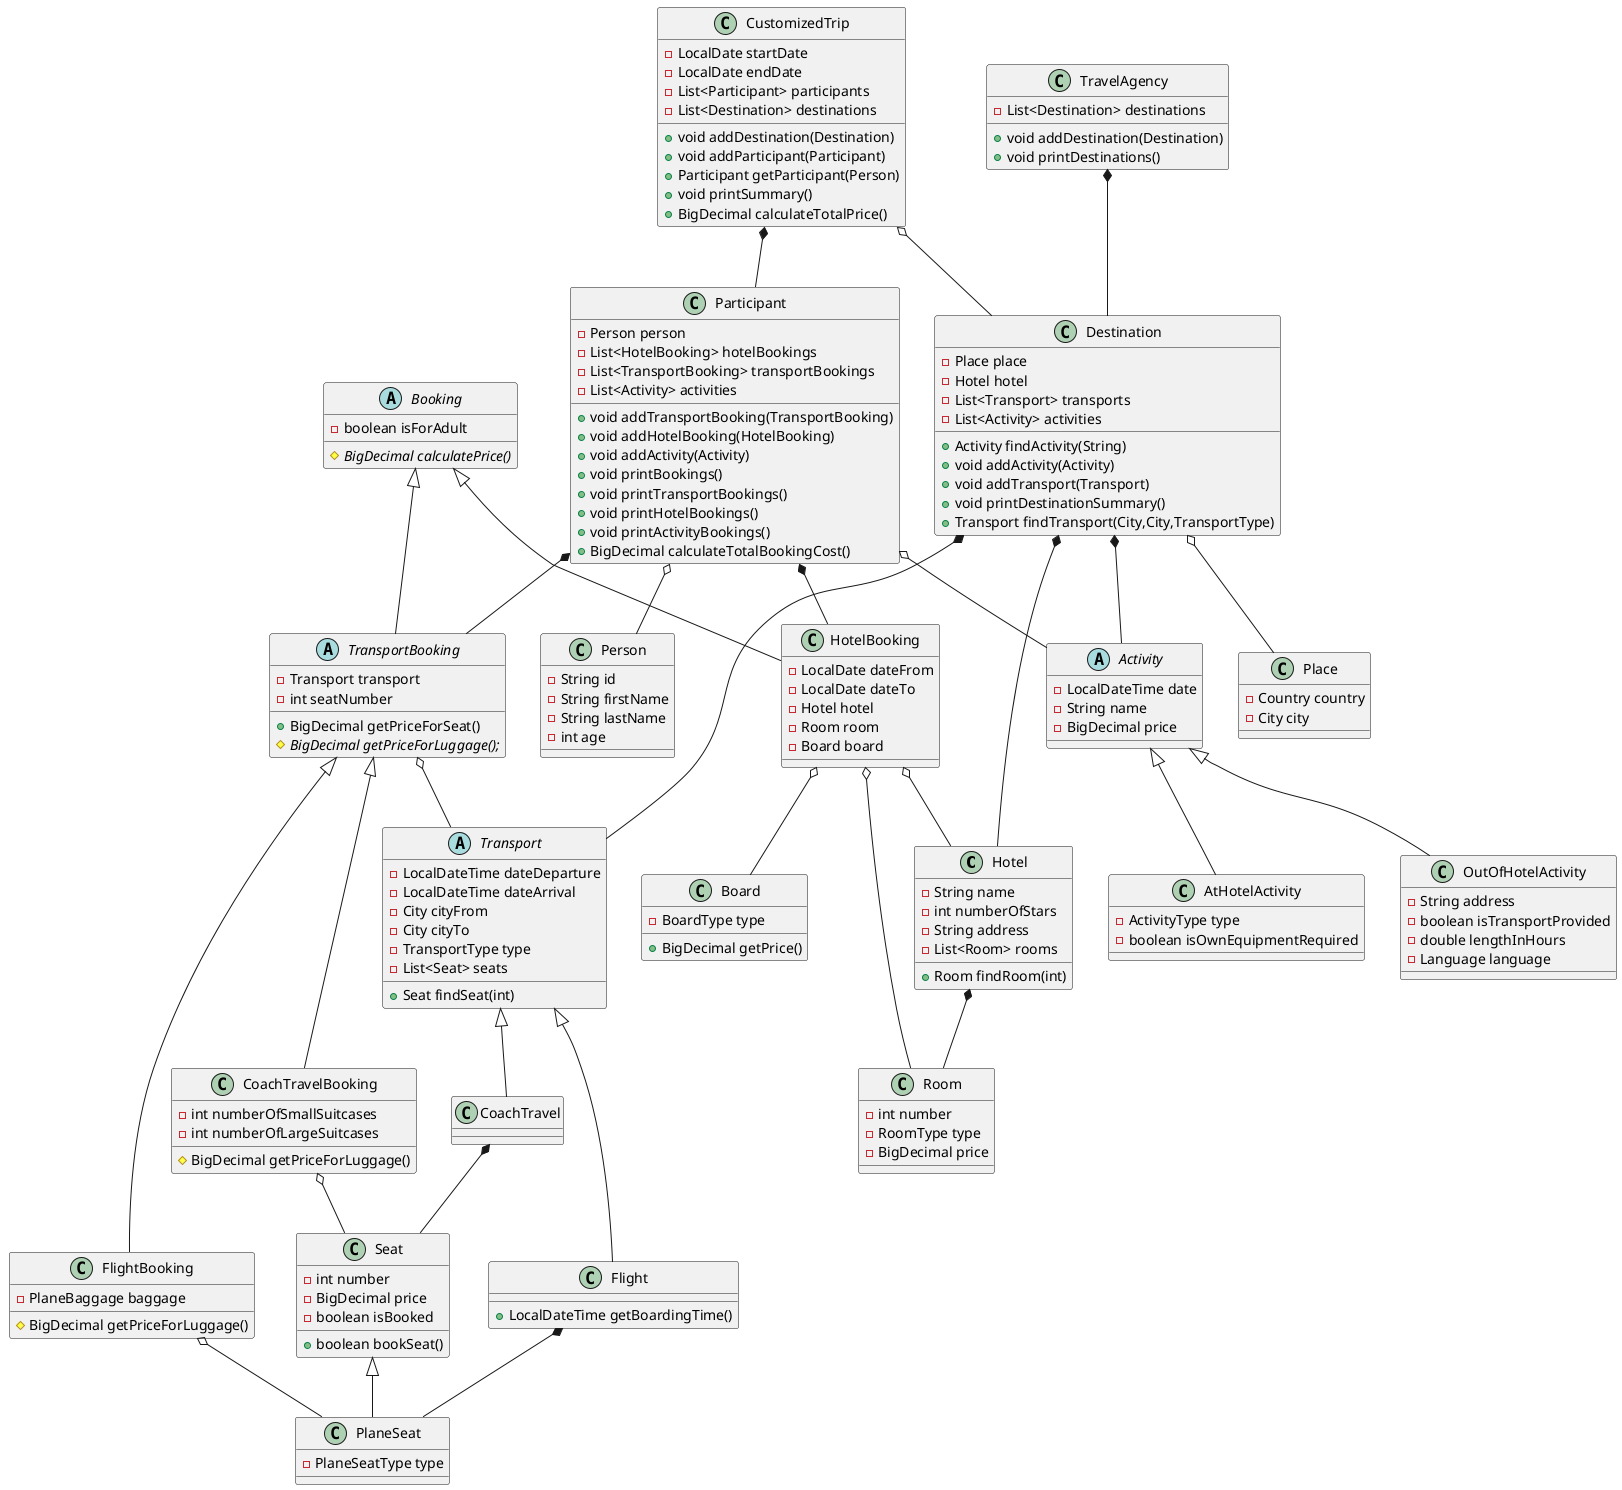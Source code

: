 @startuml
class Hotel {
- String name
- int numberOfStars
- String address
- List<Room> rooms
+ Room findRoom(int)
}
class PlaneSeat {
- PlaneSeatType type
}
class Seat {
- int number
- BigDecimal price
- boolean isBooked
+ boolean bookSeat()
}
class Participant {
- Person person
- List<HotelBooking> hotelBookings
- List<TransportBooking> transportBookings
- List<Activity> activities
+ void addTransportBooking(TransportBooking)
+ void addHotelBooking(HotelBooking)
+ void addActivity(Activity)
+ void printBookings()
+ void printTransportBookings()
+ void printHotelBookings()
+ void printActivityBookings()
+ BigDecimal calculateTotalBookingCost()
}
abstract class Booking {
- boolean isForAdult
# {abstract}BigDecimal calculatePrice()
}
class FlightBooking {
- PlaneBaggage baggage
# BigDecimal getPriceForLuggage()
}
class CustomizedTrip {
- LocalDate startDate
- LocalDate endDate
- List<Participant> participants
- List<Destination> destinations
+ void addDestination(Destination)
+ void addParticipant(Participant)
+ Participant getParticipant(Person)
+ void printSummary()
+ BigDecimal calculateTotalPrice()
}
class HotelBooking {
- LocalDate dateFrom
- LocalDate dateTo
- Hotel hotel
- Room room
- Board board
}
class Board {
- BoardType type
+ BigDecimal getPrice()
}
class Flight {
+ LocalDateTime getBoardingTime()
}
class TravelAgency {
- List<Destination> destinations
+ void addDestination(Destination)
+ void printDestinations()
}
class CoachTravelBooking {
- int numberOfSmallSuitcases
- int numberOfLargeSuitcases
# BigDecimal getPriceForLuggage()
}
abstract class Transport {
- LocalDateTime dateDeparture
- LocalDateTime dateArrival
- City cityFrom
- City cityTo
- TransportType type
- List<Seat> seats
+ Seat findSeat(int)
}
class Place {
- Country country
- City city
}
class Room {
- int number
- RoomType type
- BigDecimal price
}
class OutOfHotelActivity {
- String address
- boolean isTransportProvided
- double lengthInHours
- Language language
}
abstract class Activity {
- LocalDateTime date
- String name
- BigDecimal price
}
class AtHotelActivity {
- ActivityType type
- boolean isOwnEquipmentRequired
}
class Destination {
- Place place
- Hotel hotel
- List<Transport> transports
- List<Activity> activities
+ Activity findActivity(String)
+ void addActivity(Activity)
+ void addTransport(Transport)
+ void printDestinationSummary()
+ Transport findTransport(City,City,TransportType)
}
abstract class TransportBooking {
- Transport transport
- int seatNumber
+ BigDecimal getPriceForSeat()
# {abstract}BigDecimal getPriceForLuggage();
}
class Person {
- String id
- String firstName
- String lastName
- int age
}
class CoachTravel {
}

TravelAgency *-- Destination
CustomizedTrip o-- Destination
CustomizedTrip *-- Participant
Destination *-- Transport
Destination *-- Hotel
Destination *-- Activity
Destination o-- Place
Participant o-- Person
Participant o-- Activity
Participant *-- HotelBooking
Participant *-- TransportBooking
CoachTravel *-- Seat
Hotel *-- Room
HotelBooking o-- Room
HotelBooking o-- Board
HotelBooking o-- Hotel
TransportBooking o-- Transport
CoachTravelBooking o-- Seat
FlightBooking o-- PlaneSeat
Flight *-- PlaneSeat
Booking <|-- HotelBooking
Booking <|-- TransportBooking
Seat <|-- PlaneSeat
TransportBooking <|-- FlightBooking
Transport <|-- Flight
TransportBooking <|-- CoachTravelBooking
Activity <|-- OutOfHotelActivity
Activity <|-- AtHotelActivity
Transport <|-- CoachTravel
@enduml